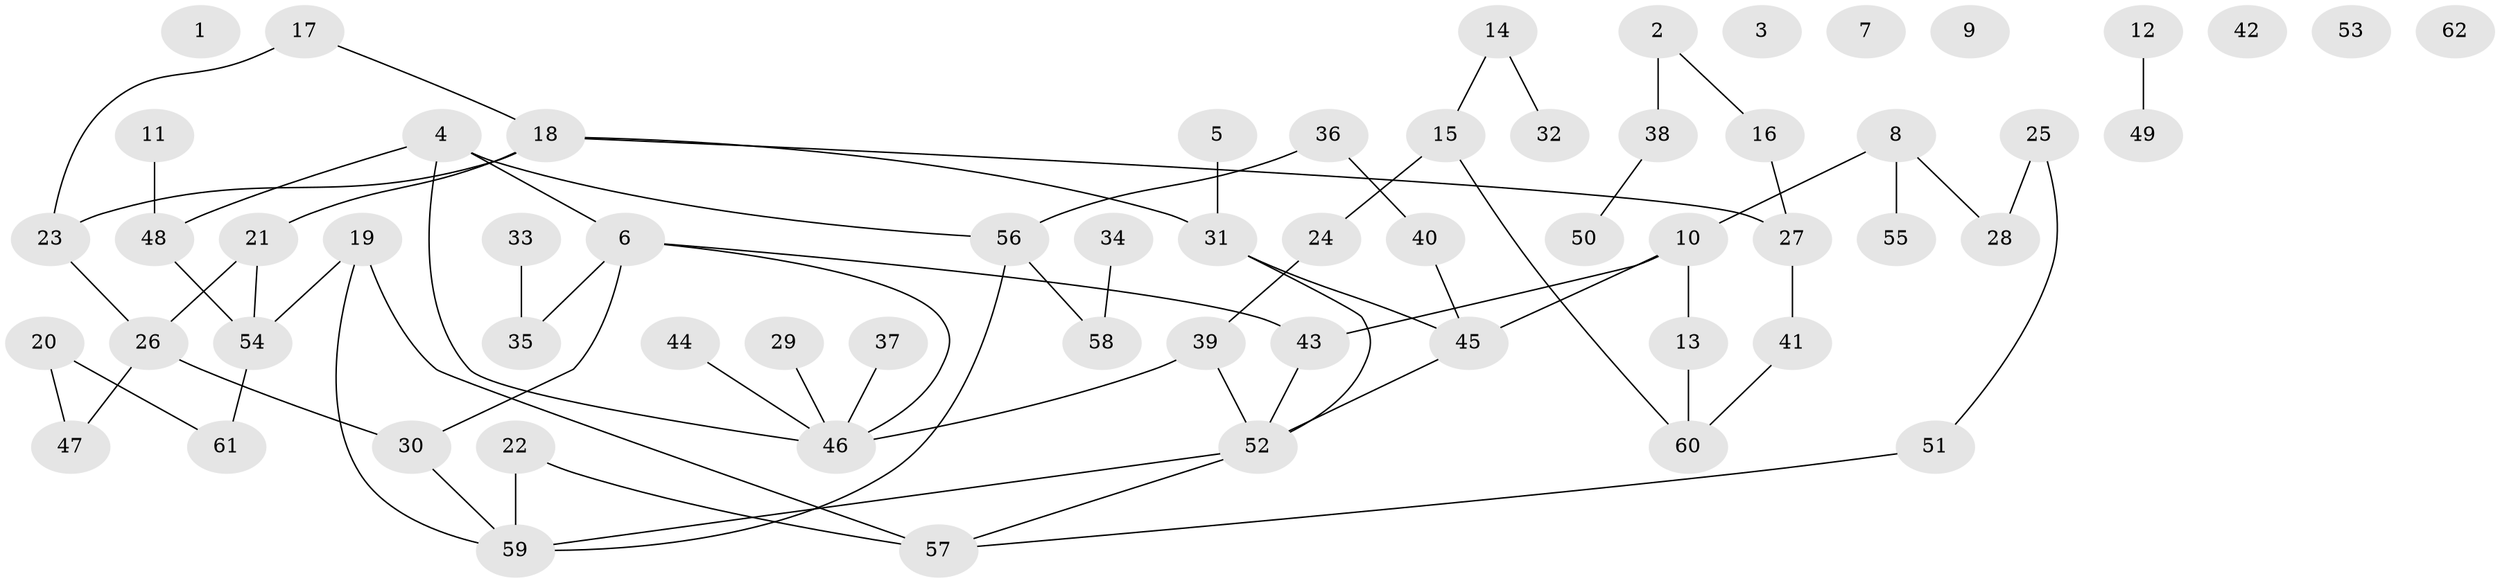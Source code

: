 // Generated by graph-tools (version 1.1) at 2025/33/03/09/25 02:33:36]
// undirected, 62 vertices, 71 edges
graph export_dot {
graph [start="1"]
  node [color=gray90,style=filled];
  1;
  2;
  3;
  4;
  5;
  6;
  7;
  8;
  9;
  10;
  11;
  12;
  13;
  14;
  15;
  16;
  17;
  18;
  19;
  20;
  21;
  22;
  23;
  24;
  25;
  26;
  27;
  28;
  29;
  30;
  31;
  32;
  33;
  34;
  35;
  36;
  37;
  38;
  39;
  40;
  41;
  42;
  43;
  44;
  45;
  46;
  47;
  48;
  49;
  50;
  51;
  52;
  53;
  54;
  55;
  56;
  57;
  58;
  59;
  60;
  61;
  62;
  2 -- 16;
  2 -- 38;
  4 -- 6;
  4 -- 46;
  4 -- 48;
  4 -- 56;
  5 -- 31;
  6 -- 30;
  6 -- 35;
  6 -- 43;
  6 -- 46;
  8 -- 10;
  8 -- 28;
  8 -- 55;
  10 -- 13;
  10 -- 43;
  10 -- 45;
  11 -- 48;
  12 -- 49;
  13 -- 60;
  14 -- 15;
  14 -- 32;
  15 -- 24;
  15 -- 60;
  16 -- 27;
  17 -- 18;
  17 -- 23;
  18 -- 21;
  18 -- 23;
  18 -- 27;
  18 -- 31;
  19 -- 54;
  19 -- 57;
  19 -- 59;
  20 -- 47;
  20 -- 61;
  21 -- 26;
  21 -- 54;
  22 -- 57;
  22 -- 59;
  23 -- 26;
  24 -- 39;
  25 -- 28;
  25 -- 51;
  26 -- 30;
  26 -- 47;
  27 -- 41;
  29 -- 46;
  30 -- 59;
  31 -- 45;
  31 -- 52;
  33 -- 35;
  34 -- 58;
  36 -- 40;
  36 -- 56;
  37 -- 46;
  38 -- 50;
  39 -- 46;
  39 -- 52;
  40 -- 45;
  41 -- 60;
  43 -- 52;
  44 -- 46;
  45 -- 52;
  48 -- 54;
  51 -- 57;
  52 -- 57;
  52 -- 59;
  54 -- 61;
  56 -- 58;
  56 -- 59;
}
